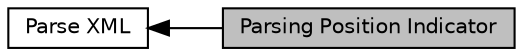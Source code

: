 digraph "Parsing Position Indicator"
{
  edge [fontname="Helvetica",fontsize="10",labelfontname="Helvetica",labelfontsize="10"];
  node [fontname="Helvetica",fontsize="10",shape=box];
  rankdir=LR;
  Node2 [label="Parse XML",height=0.2,width=0.4,color="black", fillcolor="white", style="filled",URL="$group____parse__XML.html",tooltip="Parse the XML configuration file."];
  Node1 [label="Parsing Position Indicator",height=0.2,width=0.4,color="black", fillcolor="grey75", style="filled", fontcolor="black",tooltip="Indicate the position where the program is current parsing in the XML file."];
  Node2->Node1 [shape=plaintext, dir="back", style="solid"];
}
